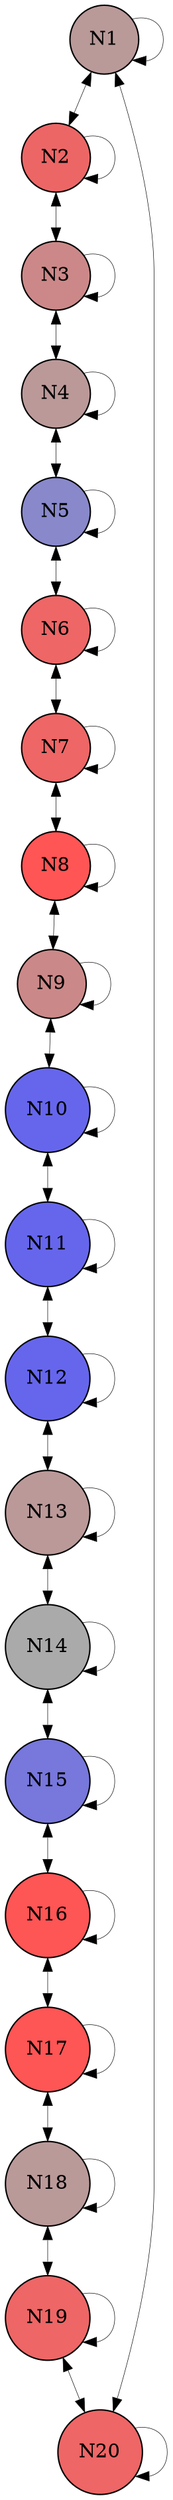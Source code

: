 strict digraph graphname { concentrate=true node [shape=circle, style=filled, fontsize=14] {node [style=filled,fillcolor="#BA9999"] N1 }{node [style=filled,fillcolor="#ED6666"] N2 }{node [style=filled,fillcolor="#CC8888"] N3 }{node [style=filled,fillcolor="#BB9999"] N4 }{node [style=filled,fillcolor="#8888CB"] N5 }{node [style=filled,fillcolor="#EE6666"] N6 }{node [style=filled,fillcolor="#EE6666"] N7 }{node [style=filled,fillcolor="#FF5555"] N8 }{node [style=filled,fillcolor="#CB8888"] N9 }{node [style=filled,fillcolor="#6666ED"] N10 }{node [style=filled,fillcolor="#6666ED"] N11 }{node [style=filled,fillcolor="#6666ED"] N12 }{node [style=filled,fillcolor="#BB9999"] N13 }{node [style=filled,fillcolor="#AAAAAA"] N14 }{node [style=filled,fillcolor="#7777DC"] N15 }{node [style=filled,fillcolor="#FE5555"] N16 }{node [style=filled,fillcolor="#FE5555"] N17 }{node [style=filled,fillcolor="#BA9999"] N18 }{node [style=filled,fillcolor="#EE6666"] N19 }{node [style=filled,fillcolor="#EE6666"] N20 } N1 -> N1 [penwidth=0.3333333333333333]; N1 -> N2 [dir=both penwidth=0.3333333333333333]; N1 -> N20 [dir=both penwidth=0.3333333333333333]; N2 -> N1 [dir=both penwidth=0.3333333333333333]; N2 -> N2 [penwidth=0.3333333333333333]; N2 -> N3 [dir=both penwidth=0.3333333333333333]; N3 -> N2 [dir=both penwidth=0.3333333333333333]; N3 -> N3 [penwidth=0.3333333333333333]; N3 -> N4 [dir=both penwidth=0.3333333333333333]; N4 -> N3 [dir=both penwidth=0.3333333333333333]; N4 -> N4 [penwidth=0.3333333333333333]; N4 -> N5 [dir=both penwidth=0.3333333333333333]; N5 -> N4 [dir=both penwidth=0.3333333333333333]; N5 -> N5 [penwidth=0.3333333333333333]; N5 -> N6 [dir=both penwidth=0.3333333333333333]; N6 -> N5 [dir=both penwidth=0.3333333333333333]; N6 -> N6 [penwidth=0.3333333333333333]; N6 -> N7 [dir=both penwidth=0.3333333333333333]; N7 -> N6 [dir=both penwidth=0.3333333333333333]; N7 -> N7 [penwidth=0.3333333333333333]; N7 -> N8 [dir=both penwidth=0.3333333333333333]; N8 -> N7 [dir=both penwidth=0.3333333333333333]; N8 -> N8 [penwidth=0.3333333333333333]; N8 -> N9 [dir=both penwidth=0.3333333333333333]; N9 -> N8 [dir=both penwidth=0.3333333333333333]; N9 -> N9 [penwidth=0.3333333333333333]; N9 -> N10 [dir=both penwidth=0.3333333333333333]; N10 -> N9 [dir=both penwidth=0.3333333333333333]; N10 -> N10 [penwidth=0.3333333333333333]; N10 -> N11 [dir=both penwidth=0.3333333333333333]; N11 -> N10 [dir=both penwidth=0.3333333333333333]; N11 -> N11 [penwidth=0.3333333333333333]; N11 -> N12 [dir=both penwidth=0.3333333333333333]; N12 -> N11 [dir=both penwidth=0.3333333333333333]; N12 -> N12 [penwidth=0.3333333333333333]; N12 -> N13 [dir=both penwidth=0.3333333333333333]; N13 -> N12 [dir=both penwidth=0.3333333333333333]; N13 -> N13 [penwidth=0.3333333333333333]; N13 -> N14 [dir=both penwidth=0.3333333333333333]; N14 -> N13 [dir=both penwidth=0.3333333333333333]; N14 -> N14 [penwidth=0.3333333333333333]; N14 -> N15 [dir=both penwidth=0.3333333333333333]; N15 -> N14 [dir=both penwidth=0.3333333333333333]; N15 -> N15 [penwidth=0.3333333333333333]; N15 -> N16 [dir=both penwidth=0.3333333333333333]; N16 -> N15 [dir=both penwidth=0.3333333333333333]; N16 -> N16 [penwidth=0.3333333333333333]; N16 -> N17 [dir=both penwidth=0.3333333333333333]; N17 -> N16 [dir=both penwidth=0.3333333333333333]; N17 -> N17 [penwidth=0.3333333333333333]; N17 -> N18 [dir=both penwidth=0.3333333333333333]; N18 -> N17 [dir=both penwidth=0.3333333333333333]; N18 -> N18 [penwidth=0.3333333333333333]; N18 -> N19 [dir=both penwidth=0.3333333333333333]; N19 -> N18 [dir=both penwidth=0.3333333333333333]; N19 -> N19 [penwidth=0.3333333333333333]; N19 -> N20 [dir=both penwidth=0.3333333333333333]; N20 -> N1 [dir=both penwidth=0.3333333333333333]; N20 -> N19 [dir=both penwidth=0.3333333333333333]; N20 -> N20 [penwidth=0.3333333333333333];}
